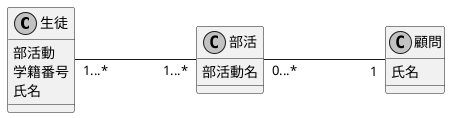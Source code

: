 @startuml class_diagram
' 多対多のクラス図の例

skinparam monochrome true
skinparam shadowing false

' クラスを定義
class 生徒{
    部活動
    学籍番号
    氏名
}

class 部活{
    部活動名
}

class 顧問{
    氏名
}

' 関係を定義 
left to right direction
生徒 "1...*" --- "1...*" 部活
部活 "0...*" --- "1" 顧問

' umlの終了を宣言
@enduml